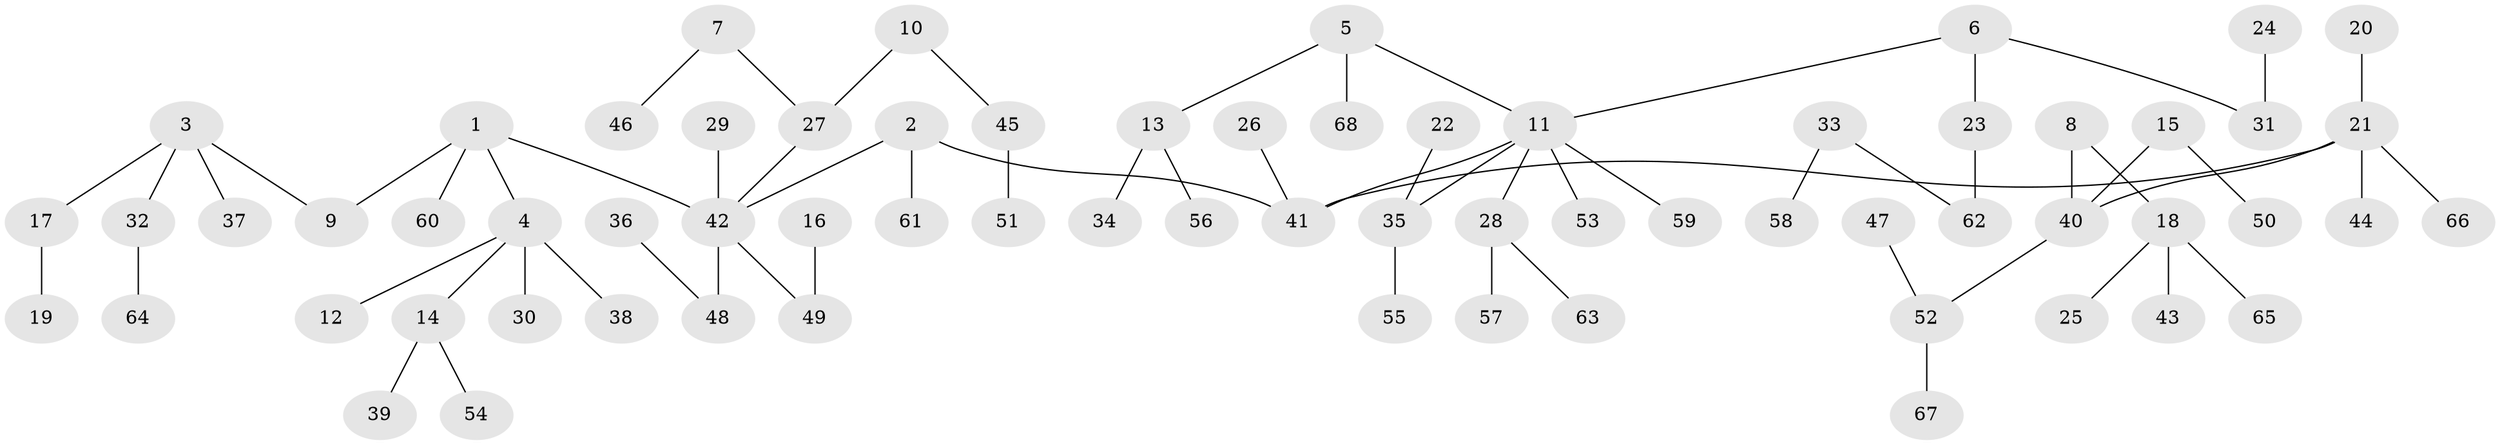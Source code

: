 // original degree distribution, {7: 0.014705882352941176, 4: 0.04411764705882353, 3: 0.17647058823529413, 5: 0.014705882352941176, 6: 0.014705882352941176, 2: 0.27941176470588236, 1: 0.45588235294117646}
// Generated by graph-tools (version 1.1) at 2025/02/03/09/25 03:02:24]
// undirected, 68 vertices, 67 edges
graph export_dot {
graph [start="1"]
  node [color=gray90,style=filled];
  1;
  2;
  3;
  4;
  5;
  6;
  7;
  8;
  9;
  10;
  11;
  12;
  13;
  14;
  15;
  16;
  17;
  18;
  19;
  20;
  21;
  22;
  23;
  24;
  25;
  26;
  27;
  28;
  29;
  30;
  31;
  32;
  33;
  34;
  35;
  36;
  37;
  38;
  39;
  40;
  41;
  42;
  43;
  44;
  45;
  46;
  47;
  48;
  49;
  50;
  51;
  52;
  53;
  54;
  55;
  56;
  57;
  58;
  59;
  60;
  61;
  62;
  63;
  64;
  65;
  66;
  67;
  68;
  1 -- 4 [weight=1.0];
  1 -- 9 [weight=1.0];
  1 -- 42 [weight=1.0];
  1 -- 60 [weight=1.0];
  2 -- 41 [weight=1.0];
  2 -- 42 [weight=1.0];
  2 -- 61 [weight=1.0];
  3 -- 9 [weight=1.0];
  3 -- 17 [weight=1.0];
  3 -- 32 [weight=1.0];
  3 -- 37 [weight=1.0];
  4 -- 12 [weight=1.0];
  4 -- 14 [weight=1.0];
  4 -- 30 [weight=1.0];
  4 -- 38 [weight=1.0];
  5 -- 11 [weight=1.0];
  5 -- 13 [weight=1.0];
  5 -- 68 [weight=1.0];
  6 -- 11 [weight=1.0];
  6 -- 23 [weight=1.0];
  6 -- 31 [weight=1.0];
  7 -- 27 [weight=1.0];
  7 -- 46 [weight=1.0];
  8 -- 18 [weight=1.0];
  8 -- 40 [weight=1.0];
  10 -- 27 [weight=1.0];
  10 -- 45 [weight=1.0];
  11 -- 28 [weight=1.0];
  11 -- 35 [weight=1.0];
  11 -- 41 [weight=1.0];
  11 -- 53 [weight=1.0];
  11 -- 59 [weight=1.0];
  13 -- 34 [weight=1.0];
  13 -- 56 [weight=1.0];
  14 -- 39 [weight=1.0];
  14 -- 54 [weight=1.0];
  15 -- 40 [weight=1.0];
  15 -- 50 [weight=1.0];
  16 -- 49 [weight=1.0];
  17 -- 19 [weight=1.0];
  18 -- 25 [weight=1.0];
  18 -- 43 [weight=1.0];
  18 -- 65 [weight=1.0];
  20 -- 21 [weight=1.0];
  21 -- 40 [weight=1.0];
  21 -- 41 [weight=1.0];
  21 -- 44 [weight=1.0];
  21 -- 66 [weight=1.0];
  22 -- 35 [weight=1.0];
  23 -- 62 [weight=1.0];
  24 -- 31 [weight=1.0];
  26 -- 41 [weight=1.0];
  27 -- 42 [weight=1.0];
  28 -- 57 [weight=1.0];
  28 -- 63 [weight=1.0];
  29 -- 42 [weight=1.0];
  32 -- 64 [weight=1.0];
  33 -- 58 [weight=1.0];
  33 -- 62 [weight=1.0];
  35 -- 55 [weight=1.0];
  36 -- 48 [weight=1.0];
  40 -- 52 [weight=1.0];
  42 -- 48 [weight=1.0];
  42 -- 49 [weight=1.0];
  45 -- 51 [weight=1.0];
  47 -- 52 [weight=1.0];
  52 -- 67 [weight=1.0];
}
